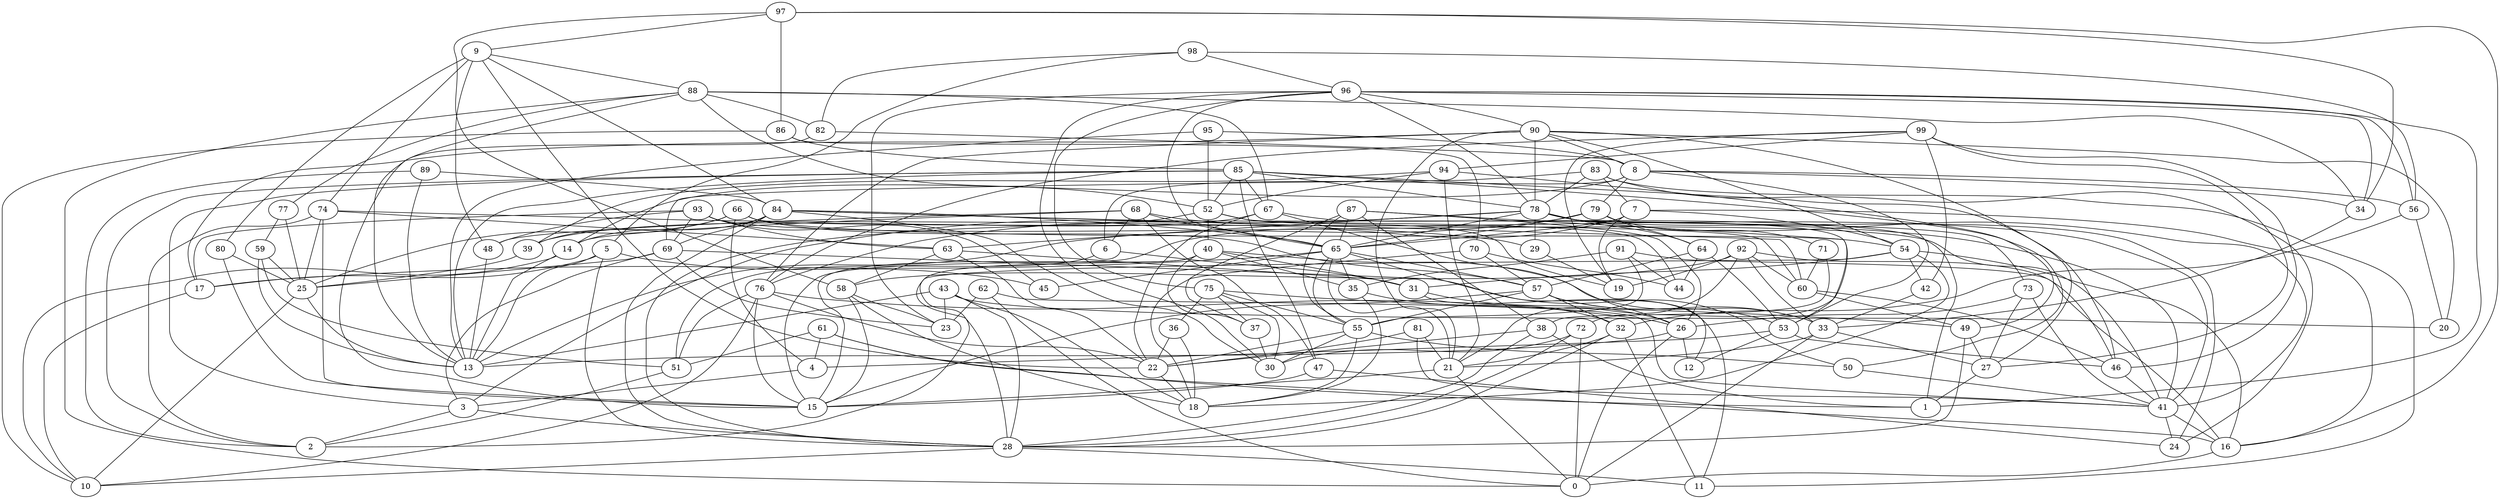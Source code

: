 digraph GG_graph {

subgraph G_graph {
edge [color = black]
"97" -> "9" [dir = none]
"97" -> "86" [dir = none]
"97" -> "58" [dir = none]
"97" -> "34" [dir = none]
"97" -> "16" [dir = none]
"77" -> "59" [dir = none]
"77" -> "25" [dir = none]
"98" -> "82" [dir = none]
"98" -> "5" [dir = none]
"98" -> "96" [dir = none]
"98" -> "56" [dir = none]
"39" -> "25" [dir = none]
"16" -> "0" [dir = none]
"32" -> "11" [dir = none]
"32" -> "21" [dir = none]
"32" -> "28" [dir = none]
"86" -> "10" [dir = none]
"86" -> "70" [dir = none]
"86" -> "85" [dir = none]
"59" -> "13" [dir = none]
"59" -> "25" [dir = none]
"59" -> "51" [dir = none]
"67" -> "1" [dir = none]
"67" -> "39" [dir = none]
"67" -> "26" [dir = none]
"67" -> "22" [dir = none]
"50" -> "41" [dir = none]
"83" -> "7" [dir = none]
"83" -> "24" [dir = none]
"83" -> "78" [dir = none]
"83" -> "11" [dir = none]
"83" -> "69" [dir = none]
"85" -> "13" [dir = none]
"85" -> "46" [dir = none]
"85" -> "3" [dir = none]
"85" -> "78" [dir = none]
"85" -> "47" [dir = none]
"85" -> "2" [dir = none]
"85" -> "67" [dir = none]
"85" -> "50" [dir = none]
"85" -> "52" [dir = none]
"22" -> "18" [dir = none]
"36" -> "18" [dir = none]
"36" -> "22" [dir = none]
"75" -> "37" [dir = none]
"75" -> "55" [dir = none]
"75" -> "36" [dir = none]
"75" -> "30" [dir = none]
"75" -> "49" [dir = none]
"94" -> "21" [dir = none]
"94" -> "52" [dir = none]
"94" -> "49" [dir = none]
"94" -> "39" [dir = none]
"80" -> "15" [dir = none]
"80" -> "25" [dir = none]
"82" -> "8" [dir = none]
"82" -> "15" [dir = none]
"25" -> "10" [dir = none]
"25" -> "13" [dir = none]
"5" -> "17" [dir = none]
"5" -> "28" [dir = none]
"5" -> "13" [dir = none]
"5" -> "45" [dir = none]
"88" -> "77" [dir = none]
"88" -> "52" [dir = none]
"88" -> "0" [dir = none]
"88" -> "67" [dir = none]
"88" -> "82" [dir = none]
"88" -> "34" [dir = none]
"88" -> "13" [dir = none]
"9" -> "80" [dir = none]
"9" -> "84" [dir = none]
"9" -> "48" [dir = none]
"9" -> "74" [dir = none]
"9" -> "22" [dir = none]
"9" -> "88" [dir = none]
"63" -> "58" [dir = none]
"63" -> "31" [dir = none]
"63" -> "22" [dir = none]
"60" -> "49" [dir = none]
"60" -> "46" [dir = none]
"92" -> "60" [dir = none]
"92" -> "21" [dir = none]
"92" -> "58" [dir = none]
"92" -> "19" [dir = none]
"92" -> "33" [dir = none]
"92" -> "46" [dir = none]
"14" -> "10" [dir = none]
"14" -> "13" [dir = none]
"34" -> "33" [dir = none]
"90" -> "27" [dir = none]
"90" -> "17" [dir = none]
"90" -> "76" [dir = none]
"90" -> "8" [dir = none]
"90" -> "78" [dir = none]
"90" -> "21" [dir = none]
"90" -> "20" [dir = none]
"90" -> "54" [dir = none]
"76" -> "51" [dir = none]
"76" -> "26" [dir = none]
"76" -> "22" [dir = none]
"76" -> "15" [dir = none]
"76" -> "10" [dir = none]
"78" -> "72" [dir = none]
"78" -> "29" [dir = none]
"78" -> "3" [dir = none]
"78" -> "41" [dir = none]
"78" -> "64" [dir = none]
"78" -> "24" [dir = none]
"78" -> "65" [dir = none]
"78" -> "73" [dir = none]
"78" -> "63" [dir = none]
"78" -> "76" [dir = none]
"7" -> "65" [dir = none]
"7" -> "54" [dir = none]
"7" -> "16" [dir = none]
"7" -> "15" [dir = none]
"7" -> "19" [dir = none]
"65" -> "45" [dir = none]
"65" -> "12" [dir = none]
"65" -> "21" [dir = none]
"65" -> "35" [dir = none]
"65" -> "55" [dir = none]
"65" -> "17" [dir = none]
"65" -> "57" [dir = none]
"72" -> "28" [dir = none]
"72" -> "0" [dir = none]
"72" -> "30" [dir = none]
"73" -> "26" [dir = none]
"73" -> "41" [dir = none]
"73" -> "27" [dir = none]
"66" -> "4" [dir = none]
"66" -> "57" [dir = none]
"66" -> "54" [dir = none]
"66" -> "25" [dir = none]
"66" -> "60" [dir = none]
"66" -> "39" [dir = none]
"70" -> "57" [dir = none]
"70" -> "18" [dir = none]
"70" -> "44" [dir = none]
"91" -> "16" [dir = none]
"91" -> "44" [dir = none]
"91" -> "35" [dir = none]
"91" -> "55" [dir = none]
"4" -> "3" [dir = none]
"93" -> "41" [dir = none]
"93" -> "63" [dir = none]
"93" -> "45" [dir = none]
"93" -> "69" [dir = none]
"93" -> "17" [dir = none]
"93" -> "48" [dir = none]
"49" -> "28" [dir = none]
"49" -> "27" [dir = none]
"42" -> "33" [dir = none]
"68" -> "6" [dir = none]
"68" -> "47" [dir = none]
"68" -> "41" [dir = none]
"68" -> "48" [dir = none]
"68" -> "14" [dir = none]
"68" -> "65" [dir = none]
"48" -> "13" [dir = none]
"89" -> "84" [dir = none]
"89" -> "2" [dir = none]
"89" -> "13" [dir = none]
"17" -> "10" [dir = none]
"40" -> "15" [dir = none]
"40" -> "35" [dir = none]
"40" -> "28" [dir = none]
"40" -> "31" [dir = none]
"40" -> "37" [dir = none]
"40" -> "33" [dir = none]
"28" -> "11" [dir = none]
"28" -> "10" [dir = none]
"41" -> "16" [dir = none]
"41" -> "24" [dir = none]
"62" -> "41" [dir = none]
"62" -> "0" [dir = none]
"62" -> "23" [dir = none]
"3" -> "2" [dir = none]
"3" -> "28" [dir = none]
"55" -> "50" [dir = none]
"55" -> "30" [dir = none]
"55" -> "22" [dir = none]
"55" -> "18" [dir = none]
"37" -> "30" [dir = none]
"46" -> "41" [dir = none]
"27" -> "1" [dir = none]
"54" -> "16" [dir = none]
"54" -> "2" [dir = none]
"54" -> "18" [dir = none]
"54" -> "42" [dir = none]
"54" -> "31" [dir = none]
"74" -> "25" [dir = none]
"74" -> "63" [dir = none]
"74" -> "29" [dir = none]
"74" -> "15" [dir = none]
"74" -> "2" [dir = none]
"99" -> "19" [dir = none]
"99" -> "94" [dir = none]
"99" -> "42" [dir = none]
"99" -> "76" [dir = none]
"99" -> "46" [dir = none]
"99" -> "27" [dir = none]
"29" -> "19" [dir = none]
"79" -> "13" [dir = none]
"79" -> "71" [dir = none]
"79" -> "64" [dir = none]
"79" -> "65" [dir = none]
"56" -> "32" [dir = none]
"56" -> "20" [dir = none]
"35" -> "32" [dir = none]
"35" -> "18" [dir = none]
"8" -> "53" [dir = none]
"8" -> "34" [dir = none]
"8" -> "14" [dir = none]
"8" -> "6" [dir = none]
"8" -> "79" [dir = none]
"8" -> "56" [dir = none]
"58" -> "23" [dir = none]
"58" -> "15" [dir = none]
"58" -> "18" [dir = none]
"84" -> "69" [dir = none]
"84" -> "14" [dir = none]
"84" -> "60" [dir = none]
"84" -> "41" [dir = none]
"84" -> "28" [dir = none]
"84" -> "65" [dir = none]
"84" -> "30" [dir = none]
"6" -> "31" [dir = none]
"6" -> "51" [dir = none]
"33" -> "27" [dir = none]
"33" -> "21" [dir = none]
"33" -> "0" [dir = none]
"52" -> "44" [dir = none]
"52" -> "19" [dir = none]
"52" -> "40" [dir = none]
"52" -> "28" [dir = none]
"96" -> "75" [dir = none]
"96" -> "78" [dir = none]
"96" -> "56" [dir = none]
"96" -> "90" [dir = none]
"96" -> "34" [dir = none]
"96" -> "23" [dir = none]
"96" -> "30" [dir = none]
"96" -> "65" [dir = none]
"96" -> "1" [dir = none]
"47" -> "15" [dir = none]
"47" -> "24" [dir = none]
"43" -> "20" [dir = none]
"43" -> "13" [dir = none]
"43" -> "28" [dir = none]
"43" -> "18" [dir = none]
"43" -> "23" [dir = none]
"87" -> "53" [dir = none]
"87" -> "26" [dir = none]
"87" -> "37" [dir = none]
"87" -> "38" [dir = none]
"87" -> "55" [dir = none]
"87" -> "65" [dir = none]
"61" -> "16" [dir = none]
"61" -> "4" [dir = none]
"61" -> "51" [dir = none]
"61" -> "1" [dir = none]
"38" -> "22" [dir = none]
"38" -> "28" [dir = none]
"38" -> "1" [dir = none]
"69" -> "50" [dir = none]
"69" -> "25" [dir = none]
"69" -> "3" [dir = none]
"69" -> "23" [dir = none]
"95" -> "52" [dir = none]
"95" -> "13" [dir = none]
"95" -> "8" [dir = none]
"81" -> "22" [dir = none]
"81" -> "41" [dir = none]
"81" -> "21" [dir = none]
"53" -> "12" [dir = none]
"53" -> "46" [dir = none]
"53" -> "4" [dir = none]
"64" -> "44" [dir = none]
"64" -> "53" [dir = none]
"64" -> "57" [dir = none]
"31" -> "11" [dir = none]
"31" -> "26" [dir = none]
"57" -> "33" [dir = none]
"57" -> "55" [dir = none]
"57" -> "32" [dir = none]
"57" -> "53" [dir = none]
"57" -> "15" [dir = none]
"26" -> "12" [dir = none]
"26" -> "0" [dir = none]
"26" -> "13" [dir = none]
"21" -> "0" [dir = none]
"21" -> "15" [dir = none]
"51" -> "2" [dir = none]
"71" -> "60" [dir = none]
"71" -> "38" [dir = none]
}

}
